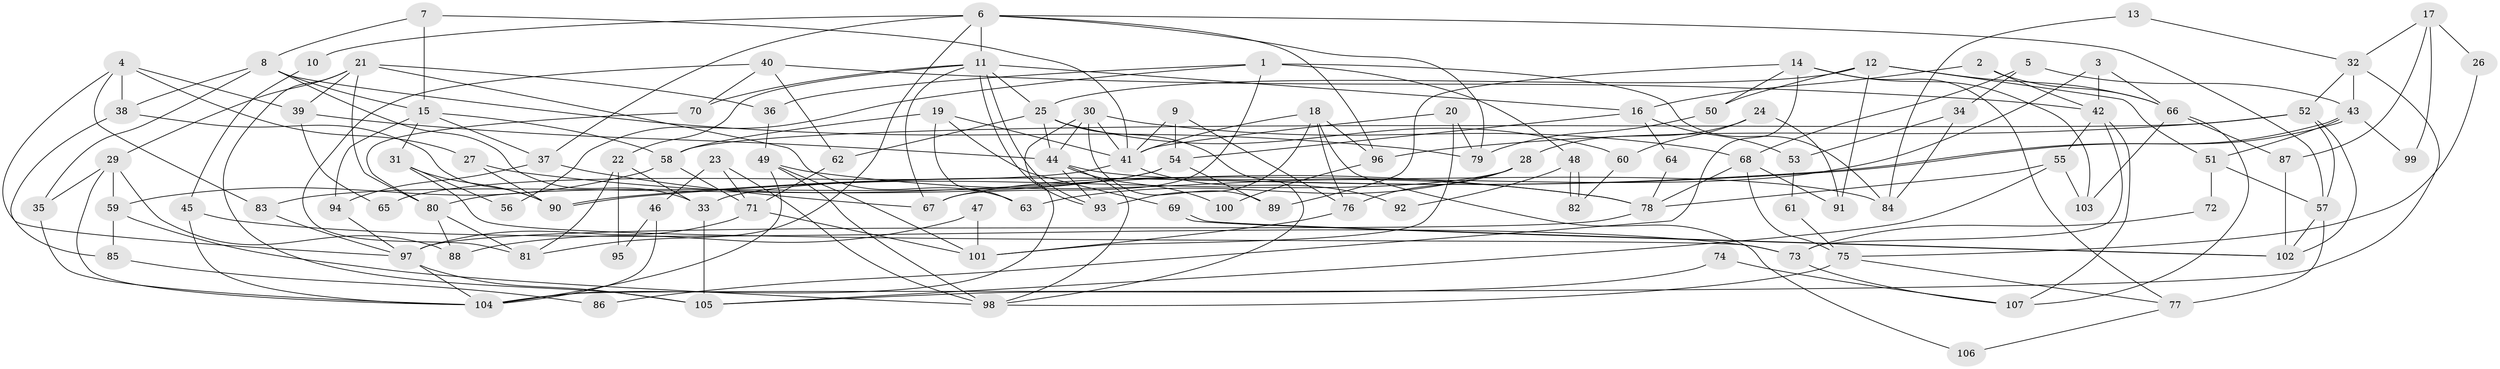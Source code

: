 // coarse degree distribution, {9: 0.046153846153846156, 13: 0.03076923076923077, 3: 0.24615384615384617, 8: 0.03076923076923077, 2: 0.2, 12: 0.015384615384615385, 7: 0.046153846153846156, 6: 0.015384615384615385, 5: 0.12307692307692308, 14: 0.03076923076923077, 4: 0.2153846153846154}
// Generated by graph-tools (version 1.1) at 2025/50/03/04/25 22:50:52]
// undirected, 107 vertices, 214 edges
graph export_dot {
  node [color=gray90,style=filled];
  1;
  2;
  3;
  4;
  5;
  6;
  7;
  8;
  9;
  10;
  11;
  12;
  13;
  14;
  15;
  16;
  17;
  18;
  19;
  20;
  21;
  22;
  23;
  24;
  25;
  26;
  27;
  28;
  29;
  30;
  31;
  32;
  33;
  34;
  35;
  36;
  37;
  38;
  39;
  40;
  41;
  42;
  43;
  44;
  45;
  46;
  47;
  48;
  49;
  50;
  51;
  52;
  53;
  54;
  55;
  56;
  57;
  58;
  59;
  60;
  61;
  62;
  63;
  64;
  65;
  66;
  67;
  68;
  69;
  70;
  71;
  72;
  73;
  74;
  75;
  76;
  77;
  78;
  79;
  80;
  81;
  82;
  83;
  84;
  85;
  86;
  87;
  88;
  89;
  90;
  91;
  92;
  93;
  94;
  95;
  96;
  97;
  98;
  99;
  100;
  101;
  102;
  103;
  104;
  105;
  106;
  107;
  1 -- 36;
  1 -- 67;
  1 -- 48;
  1 -- 56;
  1 -- 84;
  2 -- 66;
  2 -- 42;
  2 -- 16;
  3 -- 66;
  3 -- 42;
  3 -- 67;
  4 -- 27;
  4 -- 97;
  4 -- 38;
  4 -- 39;
  4 -- 83;
  5 -- 43;
  5 -- 68;
  5 -- 34;
  6 -- 96;
  6 -- 11;
  6 -- 10;
  6 -- 37;
  6 -- 57;
  6 -- 79;
  6 -- 81;
  7 -- 8;
  7 -- 41;
  7 -- 15;
  8 -- 15;
  8 -- 33;
  8 -- 35;
  8 -- 38;
  8 -- 79;
  9 -- 54;
  9 -- 41;
  9 -- 76;
  10 -- 45;
  11 -- 67;
  11 -- 93;
  11 -- 93;
  11 -- 16;
  11 -- 22;
  11 -- 25;
  11 -- 70;
  12 -- 51;
  12 -- 25;
  12 -- 50;
  12 -- 66;
  12 -- 91;
  13 -- 84;
  13 -- 32;
  14 -- 89;
  14 -- 50;
  14 -- 77;
  14 -- 86;
  14 -- 103;
  15 -- 58;
  15 -- 31;
  15 -- 37;
  15 -- 94;
  16 -- 53;
  16 -- 54;
  16 -- 64;
  17 -- 32;
  17 -- 87;
  17 -- 26;
  17 -- 99;
  18 -- 41;
  18 -- 76;
  18 -- 93;
  18 -- 96;
  18 -- 106;
  19 -- 41;
  19 -- 58;
  19 -- 63;
  19 -- 69;
  20 -- 79;
  20 -- 101;
  20 -- 41;
  21 -- 39;
  21 -- 80;
  21 -- 29;
  21 -- 36;
  21 -- 63;
  21 -- 105;
  22 -- 33;
  22 -- 81;
  22 -- 95;
  23 -- 98;
  23 -- 71;
  23 -- 46;
  24 -- 28;
  24 -- 91;
  24 -- 60;
  25 -- 98;
  25 -- 44;
  25 -- 60;
  25 -- 62;
  26 -- 75;
  27 -- 90;
  27 -- 78;
  28 -- 63;
  28 -- 76;
  28 -- 33;
  29 -- 104;
  29 -- 35;
  29 -- 59;
  29 -- 88;
  30 -- 104;
  30 -- 44;
  30 -- 41;
  30 -- 68;
  30 -- 89;
  31 -- 90;
  31 -- 56;
  31 -- 73;
  32 -- 52;
  32 -- 104;
  32 -- 43;
  33 -- 105;
  34 -- 84;
  34 -- 53;
  35 -- 104;
  36 -- 49;
  37 -- 67;
  37 -- 94;
  38 -- 85;
  38 -- 90;
  39 -- 44;
  39 -- 65;
  40 -- 81;
  40 -- 70;
  40 -- 42;
  40 -- 62;
  41 -- 65;
  41 -- 92;
  42 -- 55;
  42 -- 73;
  42 -- 107;
  43 -- 90;
  43 -- 90;
  43 -- 51;
  43 -- 99;
  44 -- 93;
  44 -- 84;
  44 -- 98;
  44 -- 100;
  45 -- 73;
  45 -- 104;
  46 -- 104;
  46 -- 95;
  47 -- 101;
  47 -- 88;
  48 -- 82;
  48 -- 82;
  48 -- 92;
  49 -- 104;
  49 -- 78;
  49 -- 98;
  49 -- 101;
  50 -- 79;
  51 -- 57;
  51 -- 72;
  52 -- 58;
  52 -- 102;
  52 -- 57;
  52 -- 96;
  53 -- 61;
  54 -- 83;
  54 -- 80;
  54 -- 89;
  55 -- 103;
  55 -- 105;
  55 -- 78;
  57 -- 77;
  57 -- 102;
  58 -- 71;
  58 -- 59;
  59 -- 98;
  59 -- 85;
  60 -- 82;
  61 -- 75;
  62 -- 71;
  64 -- 78;
  66 -- 107;
  66 -- 87;
  66 -- 103;
  68 -- 75;
  68 -- 78;
  68 -- 91;
  69 -- 102;
  69 -- 102;
  70 -- 80;
  71 -- 97;
  71 -- 101;
  72 -- 73;
  73 -- 107;
  74 -- 105;
  74 -- 107;
  75 -- 77;
  75 -- 98;
  76 -- 101;
  77 -- 106;
  78 -- 97;
  80 -- 81;
  80 -- 88;
  83 -- 97;
  85 -- 86;
  87 -- 102;
  94 -- 97;
  96 -- 100;
  97 -- 104;
  97 -- 105;
}
